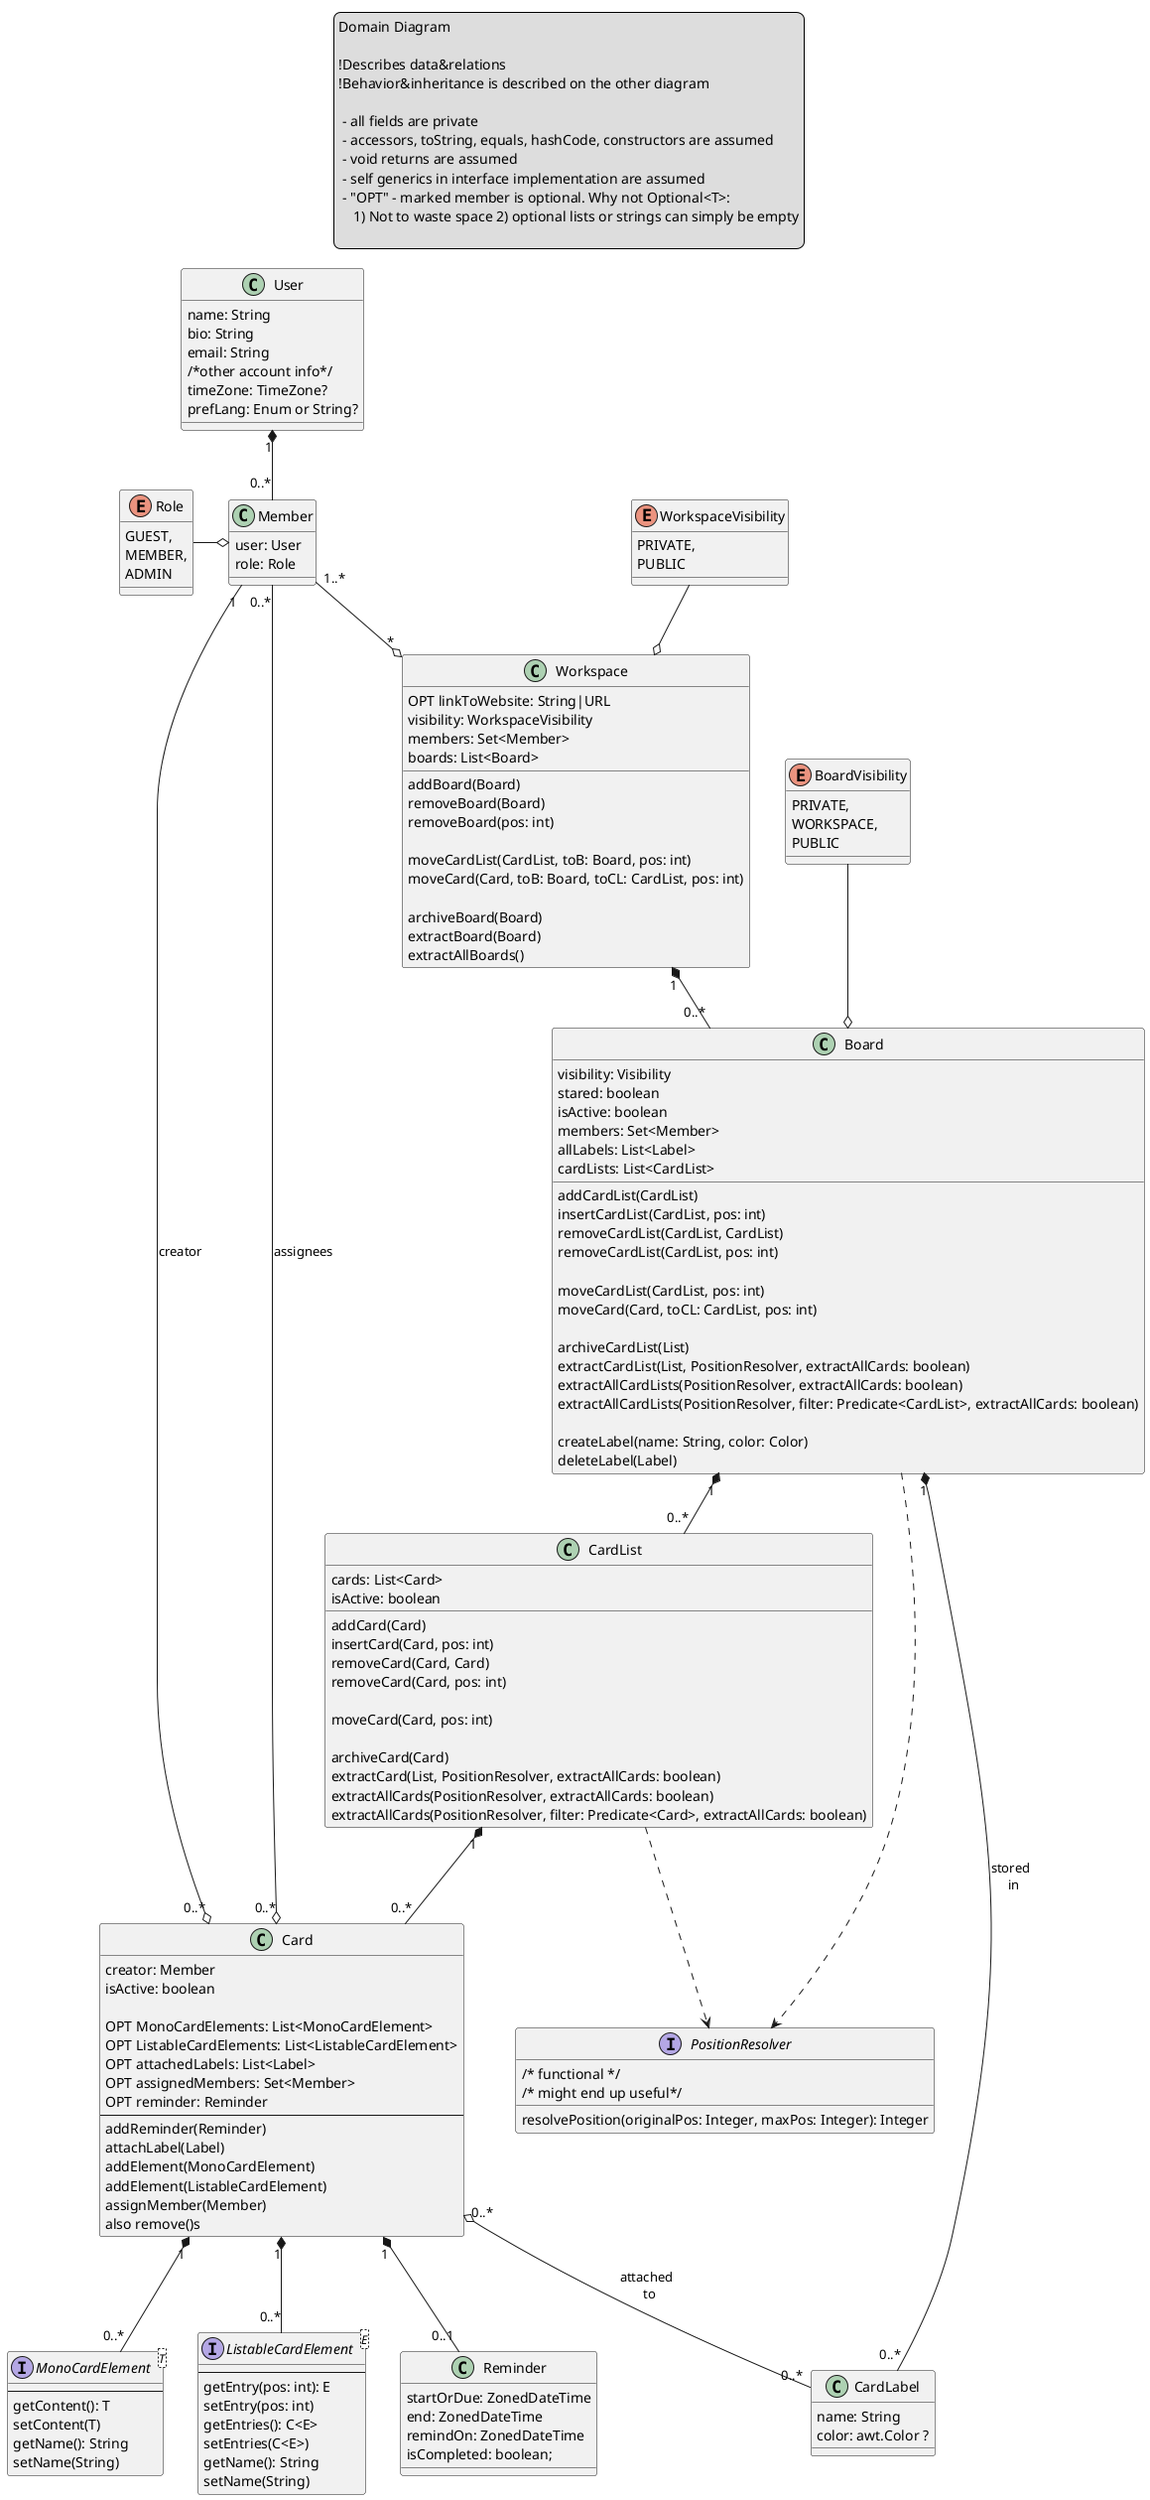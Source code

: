 @startuml
'https://plantuml.com/class-diagram

/'IMPORTANT'/
/'TODO review and reconsider methods before implementing'/
/'    TODO all the extract() methods'/
/'    TODO all the copy() methods'/
/'    TODO all the move() methods'/
/'doneTODO permissions'/
/'doneTODO archiving'/

/'NOT IMPORTANT (may not do at all)'/
/'TODO AssigneeHolder interface'/
/'TODO ReminderHolder interface'/
/'TODO Templator generic factory'/
/'TODO automation'/

legend top
Domain Diagram

!Describes data&relations
!Behavior&inheritance is described on the other diagram

 - all fields are private
 - accessors, toString, equals, hashCode, constructors are assumed
 - void returns are assumed
 - self generics in interface implementation are assumed
 - "OPT" - marked member is optional. Why not Optional<T>:
    1) Not to waste space 2) optional lists or strings can simply be empty

end legend


class Workspace {
    OPT linkToWebsite: String|URL
    visibility: WorkspaceVisibility
    members: Set<Member>
    boards: List<Board>

    addBoard(Board)
    removeBoard(Board)
    removeBoard(pos: int)

    moveCardList(CardList, toB: Board, pos: int)
    moveCard(Card, toB: Board, toCL: CardList, pos: int)

    archiveBoard(Board)
    extractBoard(Board)
    extractAllBoards()
}

class Board {
    visibility: Visibility
    stared: boolean
    isActive: boolean
    members: Set<Member>
    allLabels: List<Label>
    cardLists: List<CardList>


    addCardList(CardList)
    insertCardList(CardList, pos: int)
    removeCardList(CardList, CardList)
    removeCardList(CardList, pos: int)

    moveCardList(CardList, pos: int)
    moveCard(Card, toCL: CardList, pos: int)

    archiveCardList(List)
    extractCardList(List, PositionResolver, extractAllCards: boolean)
    extractAllCardLists(PositionResolver, extractAllCards: boolean)
    extractAllCardLists(PositionResolver, filter: Predicate<CardList>, extractAllCards: boolean)

    createLabel(name: String, color: Color)
    deleteLabel(Label)
}
class CardList {
    cards: List<Card>
    isActive: boolean

    addCard(Card)
    insertCard(Card, pos: int)
    removeCard(Card, Card)
    removeCard(Card, pos: int)

    moveCard(Card, pos: int)

    archiveCard(Card)
    extractCard(List, PositionResolver, extractAllCards: boolean)
    extractAllCards(PositionResolver, extractAllCards: boolean)
    extractAllCards(PositionResolver, filter: Predicate<Card>, extractAllCards: boolean)
}
class Card {
    creator: Member
    isActive: boolean

    OPT MonoCardElements: List<MonoCardElement>
    OPT ListableCardElements: List<ListableCardElement>
    OPT attachedLabels: List<Label>
    OPT assignedMembers: Set<Member>
    OPT reminder: Reminder
    --
    addReminder(Reminder)
    attachLabel(Label)
    addElement(MonoCardElement)
    addElement(ListableCardElement)
    assignMember(Member)
    also remove()s
}
class CardLabel{
    name: String
    color: awt.Color ?
}
interface MonoCardElement <T> {
    --
    getContent(): T
    setContent(T)
    getName(): String
    setName(String)
}
interface ListableCardElement <E> {
    --
    getEntry(pos: int): E
    setEntry(pos: int)
    getEntries(): C<E>
    setEntries(C<E>)
    getName(): String
    setName(String)
}
class Reminder {
    startOrDue: ZonedDateTime
    end: ZonedDateTime
    remindOn: ZonedDateTime
    isCompleted: boolean;
}


enum BoardVisibility{
    PRIVATE,
    WORKSPACE,
    PUBLIC
}
enum WorkspaceVisibility{
     PRIVATE,
     PUBLIC
}

interface PositionResolver {
    /* functional */
    /* might end up useful*/

    resolvePosition(originalPos: Integer, maxPos: Integer): Integer
}


class Member {
    user: User
    role: Role
}
enum Role {
    GUEST,
    MEMBER,
    ADMIN
}
class User {
    name: String
    bio: String
    email: String
    /*other account info*/
    timeZone: TimeZone?
    prefLang: Enum or String?
}

Workspace "1" *-- "0..*" Board
Board "1" *-- "0..*" CardList
CardList "1" *-- "0..*" Card

Card "1" *-- "0..1" Reminder
Card "1" *-- "0..*" MonoCardElement
Card "1" *-- "0..*" ListableCardElement


Card "0..*" o-- "0..*" CardLabel : attached \n to
Board "1" *-- "0..*" CardLabel : stored \n in

 WorkspaceVisibility --o Workspace
BoardVisibility --o Board
Member o-left Role

Board ..> PositionResolver
CardList ..> PositionResolver

Member "0..*" --o "0..*" Card : assignees
Member "1" --o "0..*" Card : creator
Member  "1..*" --o "*" Workspace
User "1" *-- "0..*" Member

/'FORMATTING'/
WorkspaceVisibility -[hidden]- BoardVisibility

@enduml
